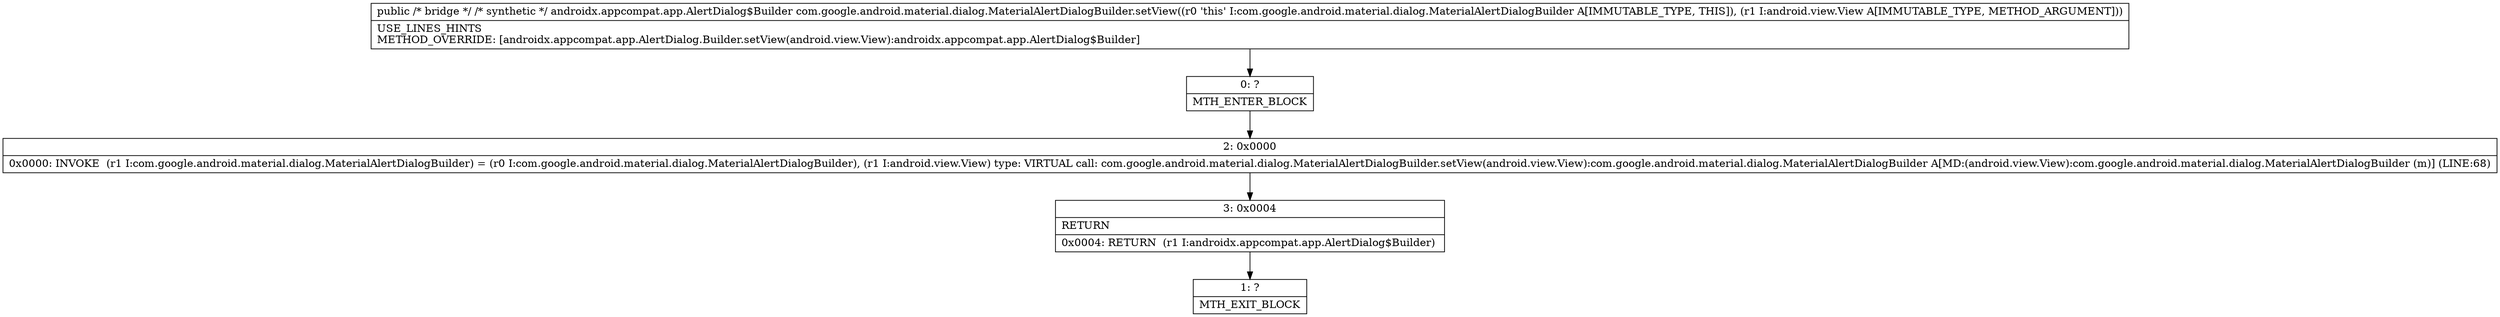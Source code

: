digraph "CFG forcom.google.android.material.dialog.MaterialAlertDialogBuilder.setView(Landroid\/view\/View;)Landroidx\/appcompat\/app\/AlertDialog$Builder;" {
Node_0 [shape=record,label="{0\:\ ?|MTH_ENTER_BLOCK\l}"];
Node_2 [shape=record,label="{2\:\ 0x0000|0x0000: INVOKE  (r1 I:com.google.android.material.dialog.MaterialAlertDialogBuilder) = (r0 I:com.google.android.material.dialog.MaterialAlertDialogBuilder), (r1 I:android.view.View) type: VIRTUAL call: com.google.android.material.dialog.MaterialAlertDialogBuilder.setView(android.view.View):com.google.android.material.dialog.MaterialAlertDialogBuilder A[MD:(android.view.View):com.google.android.material.dialog.MaterialAlertDialogBuilder (m)] (LINE:68)\l}"];
Node_3 [shape=record,label="{3\:\ 0x0004|RETURN\l|0x0004: RETURN  (r1 I:androidx.appcompat.app.AlertDialog$Builder) \l}"];
Node_1 [shape=record,label="{1\:\ ?|MTH_EXIT_BLOCK\l}"];
MethodNode[shape=record,label="{public \/* bridge *\/ \/* synthetic *\/ androidx.appcompat.app.AlertDialog$Builder com.google.android.material.dialog.MaterialAlertDialogBuilder.setView((r0 'this' I:com.google.android.material.dialog.MaterialAlertDialogBuilder A[IMMUTABLE_TYPE, THIS]), (r1 I:android.view.View A[IMMUTABLE_TYPE, METHOD_ARGUMENT]))  | USE_LINES_HINTS\lMETHOD_OVERRIDE: [androidx.appcompat.app.AlertDialog.Builder.setView(android.view.View):androidx.appcompat.app.AlertDialog$Builder]\l}"];
MethodNode -> Node_0;Node_0 -> Node_2;
Node_2 -> Node_3;
Node_3 -> Node_1;
}

